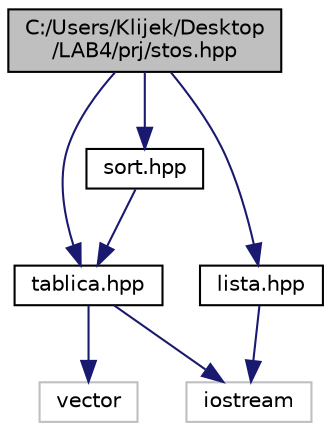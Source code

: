 digraph "C:/Users/Klijek/Desktop/LAB4/prj/stos.hpp"
{
  edge [fontname="Helvetica",fontsize="10",labelfontname="Helvetica",labelfontsize="10"];
  node [fontname="Helvetica",fontsize="10",shape=record];
  Node1 [label="C:/Users/Klijek/Desktop\l/LAB4/prj/stos.hpp",height=0.2,width=0.4,color="black", fillcolor="grey75", style="filled" fontcolor="black"];
  Node1 -> Node2 [color="midnightblue",fontsize="10",style="solid"];
  Node2 [label="tablica.hpp",height=0.2,width=0.4,color="black", fillcolor="white", style="filled",URL="$tablica_8hpp.html",tooltip="Definicja klasy Tablica. "];
  Node2 -> Node3 [color="midnightblue",fontsize="10",style="solid"];
  Node3 [label="vector",height=0.2,width=0.4,color="grey75", fillcolor="white", style="filled"];
  Node2 -> Node4 [color="midnightblue",fontsize="10",style="solid"];
  Node4 [label="iostream",height=0.2,width=0.4,color="grey75", fillcolor="white", style="filled"];
  Node1 -> Node5 [color="midnightblue",fontsize="10",style="solid"];
  Node5 [label="lista.hpp",height=0.2,width=0.4,color="black", fillcolor="white", style="filled",URL="$lista_8hpp.html",tooltip="Definicja Struktury ListEle. "];
  Node5 -> Node4 [color="midnightblue",fontsize="10",style="solid"];
  Node1 -> Node6 [color="midnightblue",fontsize="10",style="solid"];
  Node6 [label="sort.hpp",height=0.2,width=0.4,color="black", fillcolor="white", style="filled",URL="$sort_8hpp.html",tooltip="Definicja funkcji QuickSort . "];
  Node6 -> Node2 [color="midnightblue",fontsize="10",style="solid"];
}
